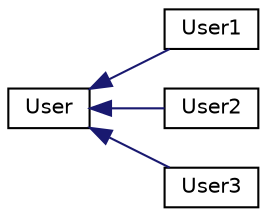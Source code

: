 digraph "Graphical Class Hierarchy"
{
 // LATEX_PDF_SIZE
  edge [fontname="Helvetica",fontsize="10",labelfontname="Helvetica",labelfontsize="10"];
  node [fontname="Helvetica",fontsize="10",shape=record];
  rankdir="LR";
  Node0 [label="User",height=0.2,width=0.4,color="black", fillcolor="white", style="filled",URL="$classUser.html",tooltip="Abstract base class for all users in the system."];
  Node0 -> Node1 [dir="back",color="midnightblue",fontsize="10",style="solid",fontname="Helvetica"];
  Node1 [label="User1",height=0.2,width=0.4,color="black", fillcolor="white", style="filled",URL="$classUser1.html",tooltip="Concrete user implementation."];
  Node0 -> Node2 [dir="back",color="midnightblue",fontsize="10",style="solid",fontname="Helvetica"];
  Node2 [label="User2",height=0.2,width=0.4,color="black", fillcolor="white", style="filled",URL="$classUser2.html",tooltip="Concrete user implementation."];
  Node0 -> Node3 [dir="back",color="midnightblue",fontsize="10",style="solid",fontname="Helvetica"];
  Node3 [label="User3",height=0.2,width=0.4,color="black", fillcolor="white", style="filled",URL="$classUser3.html",tooltip="Concrete user implementation."];
}
